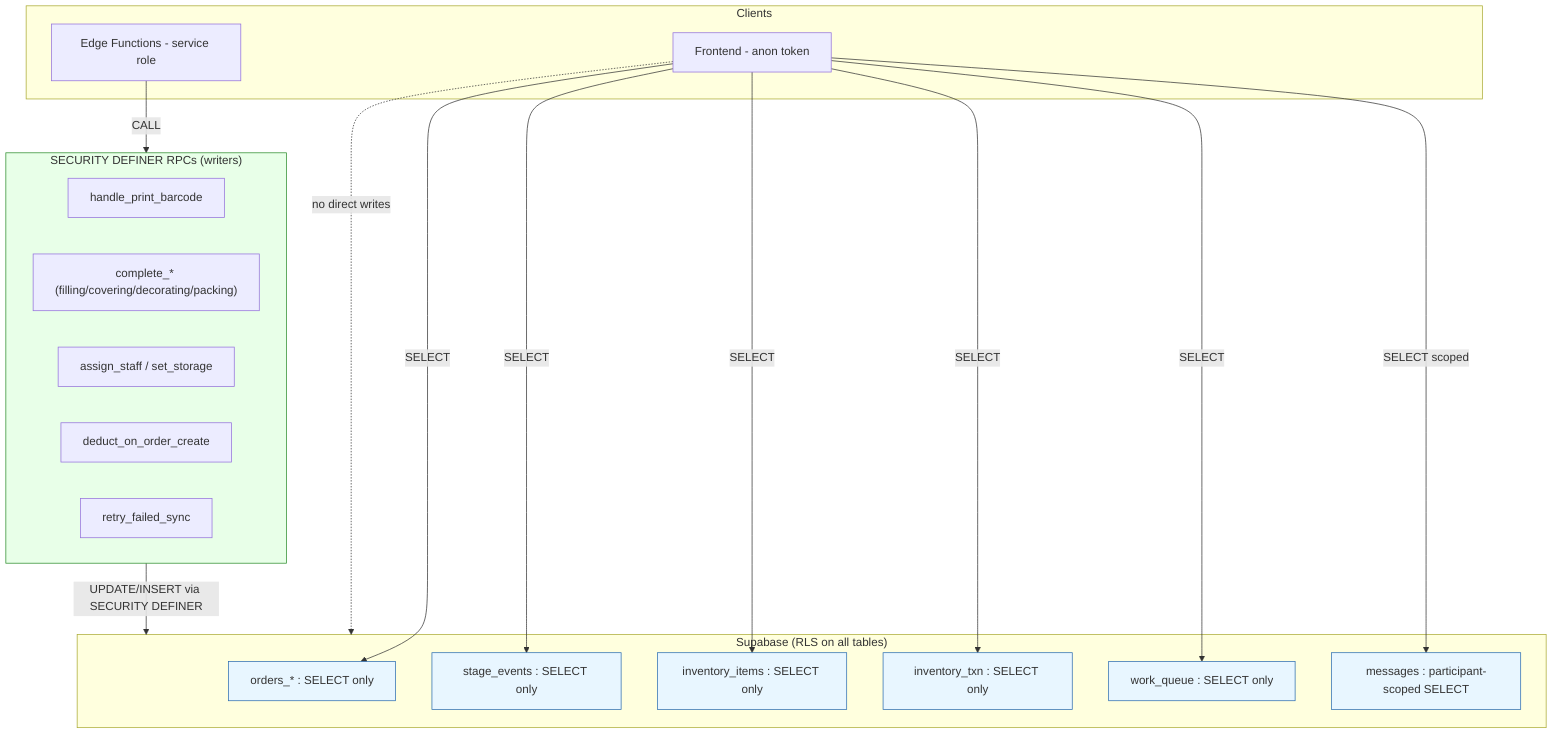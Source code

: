 flowchart TB
  subgraph Clients["Clients"]
    FE["Frontend - anon token"]
    EDGE["Edge Functions - service role"]
  end

  subgraph DB["Supabase (RLS on all tables)"]
    Orders["orders_* : SELECT only"]
    Stage["stage_events : SELECT only"]
    InvItems["inventory_items : SELECT only"]
    InvTxn["inventory_txn : SELECT only"]
    WQ["work_queue : SELECT only"]
    Msgs["messages : participant-scoped SELECT"]
  end

  subgraph RPC["SECURITY DEFINER RPCs (writers)"]
    Print["handle_print_barcode"]
    Complete["complete_* (filling/covering/decorating/packing)"]
    Assign["assign_staff / set_storage"]
    Deduct["deduct_on_order_create"]
    Retry["retry_failed_sync"]
  end

  %% Read paths (client → DB via RLS)
  FE -->|SELECT| Orders
  FE -->|SELECT| Stage
  FE -->|SELECT| InvItems
  FE -->|SELECT| InvTxn
  FE -->|SELECT| WQ
  FE -->|"SELECT scoped"| Msgs
  FE -. "no direct writes" .-> DB

  %% Write path (edge → RPC → DB)
  EDGE -->|CALL| RPC
  RPC -->|"UPDATE/INSERT via SECURITY DEFINER"| DB

  classDef read fill:#e8f6ff,stroke:#2b6cb0,stroke-width:1px;
  classDef write fill:#e8ffe8,stroke:#2b8c2b,stroke-width:1px;
  class Orders,Stage,InvItems,InvTxn,WQ,Msgs read
  class RPC write
